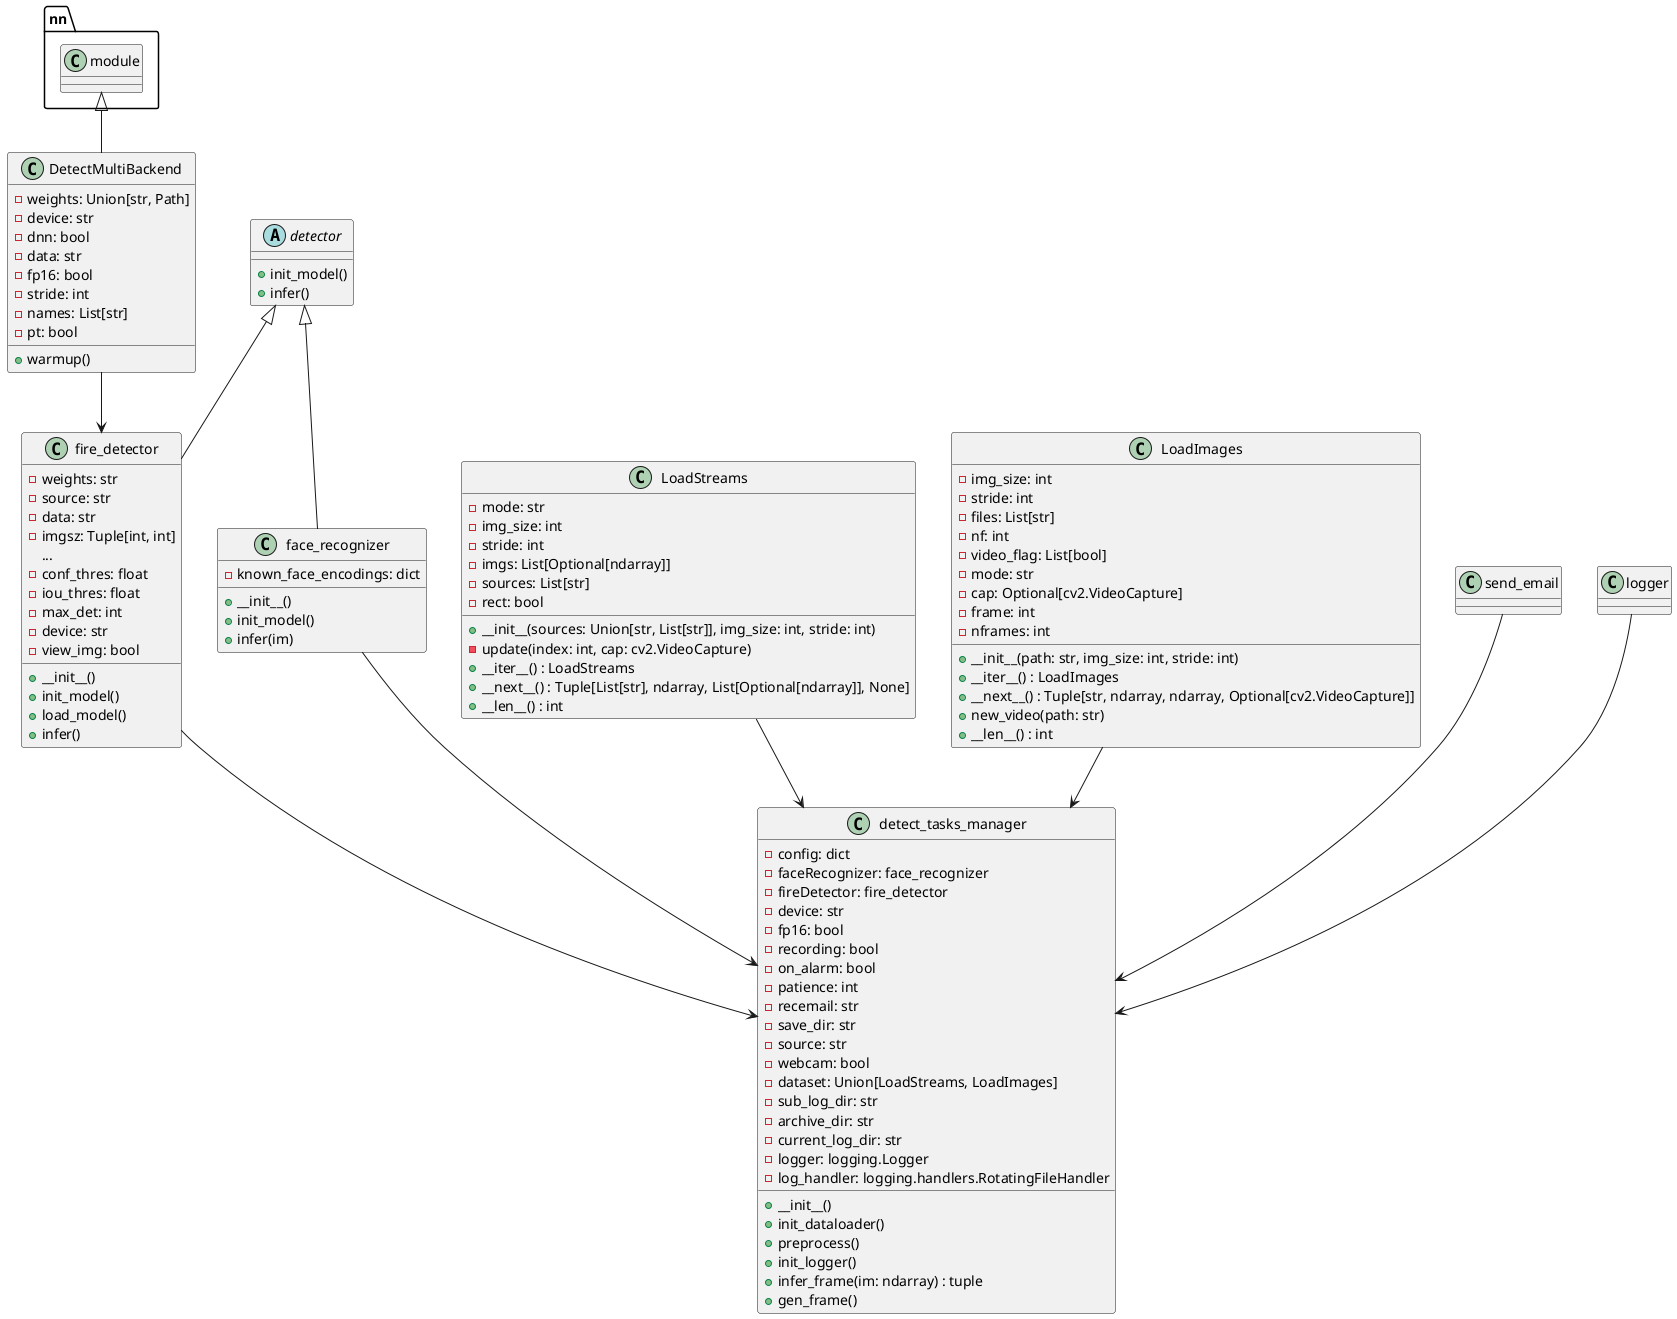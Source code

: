 @startuml 系统类图

abstract class detector {
    + init_model()
    + infer()
}


class fire_detector {
  - weights: str
  - source: str
  - data: str
  - imgsz: Tuple[int, int]
  ...
  - conf_thres: float
  - iou_thres: float
  - max_det: int
  - device: str
  - view_img: bool
'   - save_txt: bool
'   - save_conf: bool
'   - save_crop: bool
'   - nosave: bool
'   - classes: Optional[List[int]]
'   - agnostic_nms: bool
'   - augment: bool
'   - visualize: bool
'   - update: bool
'   - project: str
'   - name: str
'   - exist_ok: bool
'   - line_thickness: int
'   - hide_labels: bool
'   - hide_conf: bool
'   - half: bool
'   - dnn: bool
'   - vid_stride: int
'   - model: DetectMultiBackend
'   - names: List[str]
'   - stride: int
'   - pt: bool
  + __init__()
  + init_model()
  + load_model()
  + infer()
}

class DetectMultiBackend extends nn.module{
  - weights: Union[str, Path]
  - device: str
  - dnn: bool
  - data: str
  - fp16: bool
  - stride: int
  - names: List[str]
  - pt: bool
  + warmup()
}

class face_recognizer {
  - known_face_encodings: dict
  + __init__()
  + init_model()
  + infer(im)
}



class LoadStreams {
    - mode: str
    - img_size: int
    - stride: int
    - imgs: List[Optional[ndarray]]
    - sources: List[str]
    - rect: bool
    + __init__(sources: Union[str, List[str]], img_size: int, stride: int)
    - update(index: int, cap: cv2.VideoCapture)
    + __iter__() : LoadStreams
    + __next__() : Tuple[List[str], ndarray, List[Optional[ndarray]], None]
    + __len__() : int
}

class LoadImages {
    - img_size: int
    - stride: int
    - files: List[str]
    - nf: int
    - video_flag: List[bool]
    - mode: str
    - cap: Optional[cv2.VideoCapture]
    - frame: int
    - nframes: int
    + __init__(path: str, img_size: int, stride: int)
    + __iter__() : LoadImages
    + __next__() : Tuple[str, ndarray, ndarray, Optional[cv2.VideoCapture]]
    + new_video(path: str)
    + __len__() : int
}

class detect_tasks_manager {
    - config: dict
    - faceRecognizer: face_recognizer
    - fireDetector: fire_detector
    - device: str
    - fp16: bool
    - recording: bool
    - on_alarm: bool
    - patience: int
    - recemail: str
    - save_dir: str
    - source: str
    - webcam: bool
    - dataset: Union[LoadStreams, LoadImages]
    - sub_log_dir: str
    - archive_dir: str
    - current_log_dir: str
    - logger: logging.Logger
    - log_handler: logging.handlers.RotatingFileHandler
    + __init__()
    + init_dataloader()
    + preprocess()
    + init_logger()
    + infer_frame(im: ndarray) : tuple
    + gen_frame()

}

DetectMultiBackend --> fire_detector

detector <|-- fire_detector
detector <|-- face_recognizer

face_recognizer --> detect_tasks_manager
LoadImages --> detect_tasks_manager
LoadStreams --> detect_tasks_manager
send_email --> detect_tasks_manager
logger --> detect_tasks_manager
fire_detector --> detect_tasks_manager


@enduml
